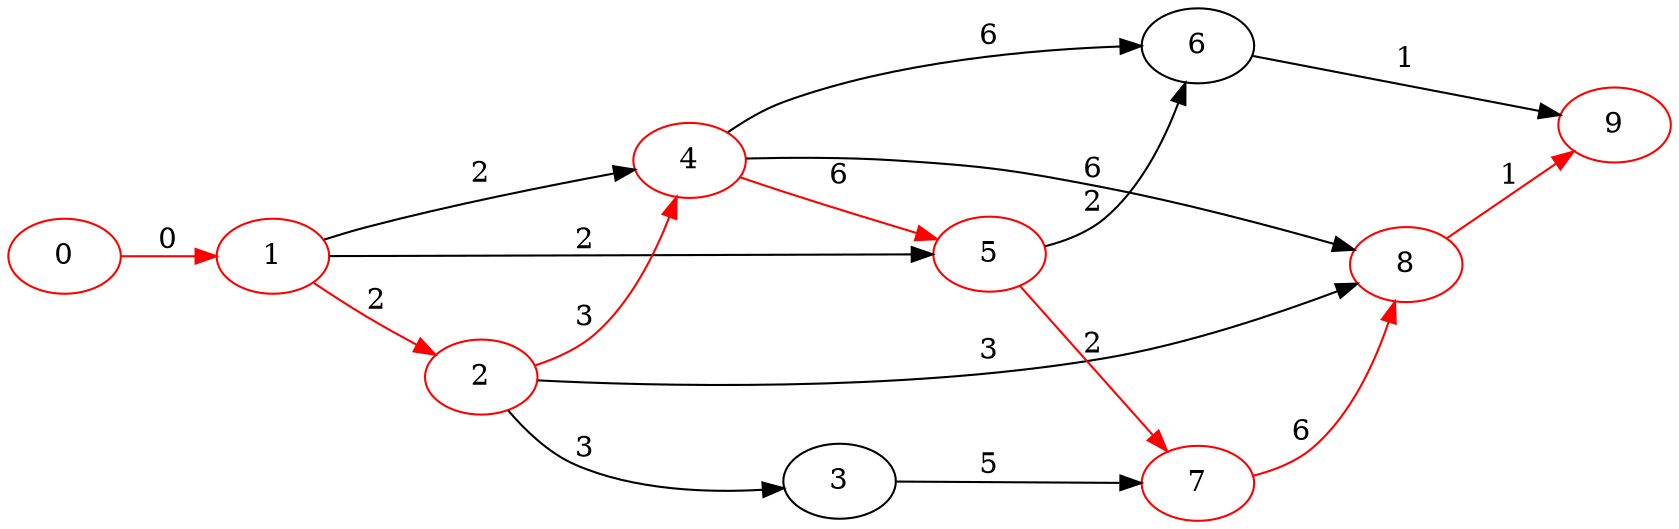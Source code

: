 digraph { rankdir=LR
    "1" [color="red" label="1"]
    "2" [color="red" label="2"]
    "4" [color="red" label="4"]
    "5" [color="red" label="5"]
    "7" [color="red" label="7"]
    "8" [color="red" label="8"]
    "0" [color="red" label="0"]
    "9" [color="red" label="9"]
    "1" -> "2" [label="2" color="red" ]
    "1" -> "4" [label="2" ]
    "1" -> "5" [label="2" ]
    "2" -> "3" [label="3" ]
    "2" -> "4" [label="3" color="red" ]
    "2" -> "8" [label="3" ]
    "3" -> "7" [label="5" ]
    "4" -> "5" [label="6" color="red" ]
    "4" -> "6" [label="6" ]
    "4" -> "8" [label="6" ]
    "5" -> "6" [label="2" ]
    "5" -> "7" [label="2" color="red" ]
    "6" -> "9" [label="1" ]
    "7" -> "8" [label="6" color="red" ]
    "8" -> "9" [label="1" color="red" ]
    "0" -> "1" [label="0" color="red" color="red" ]
}
